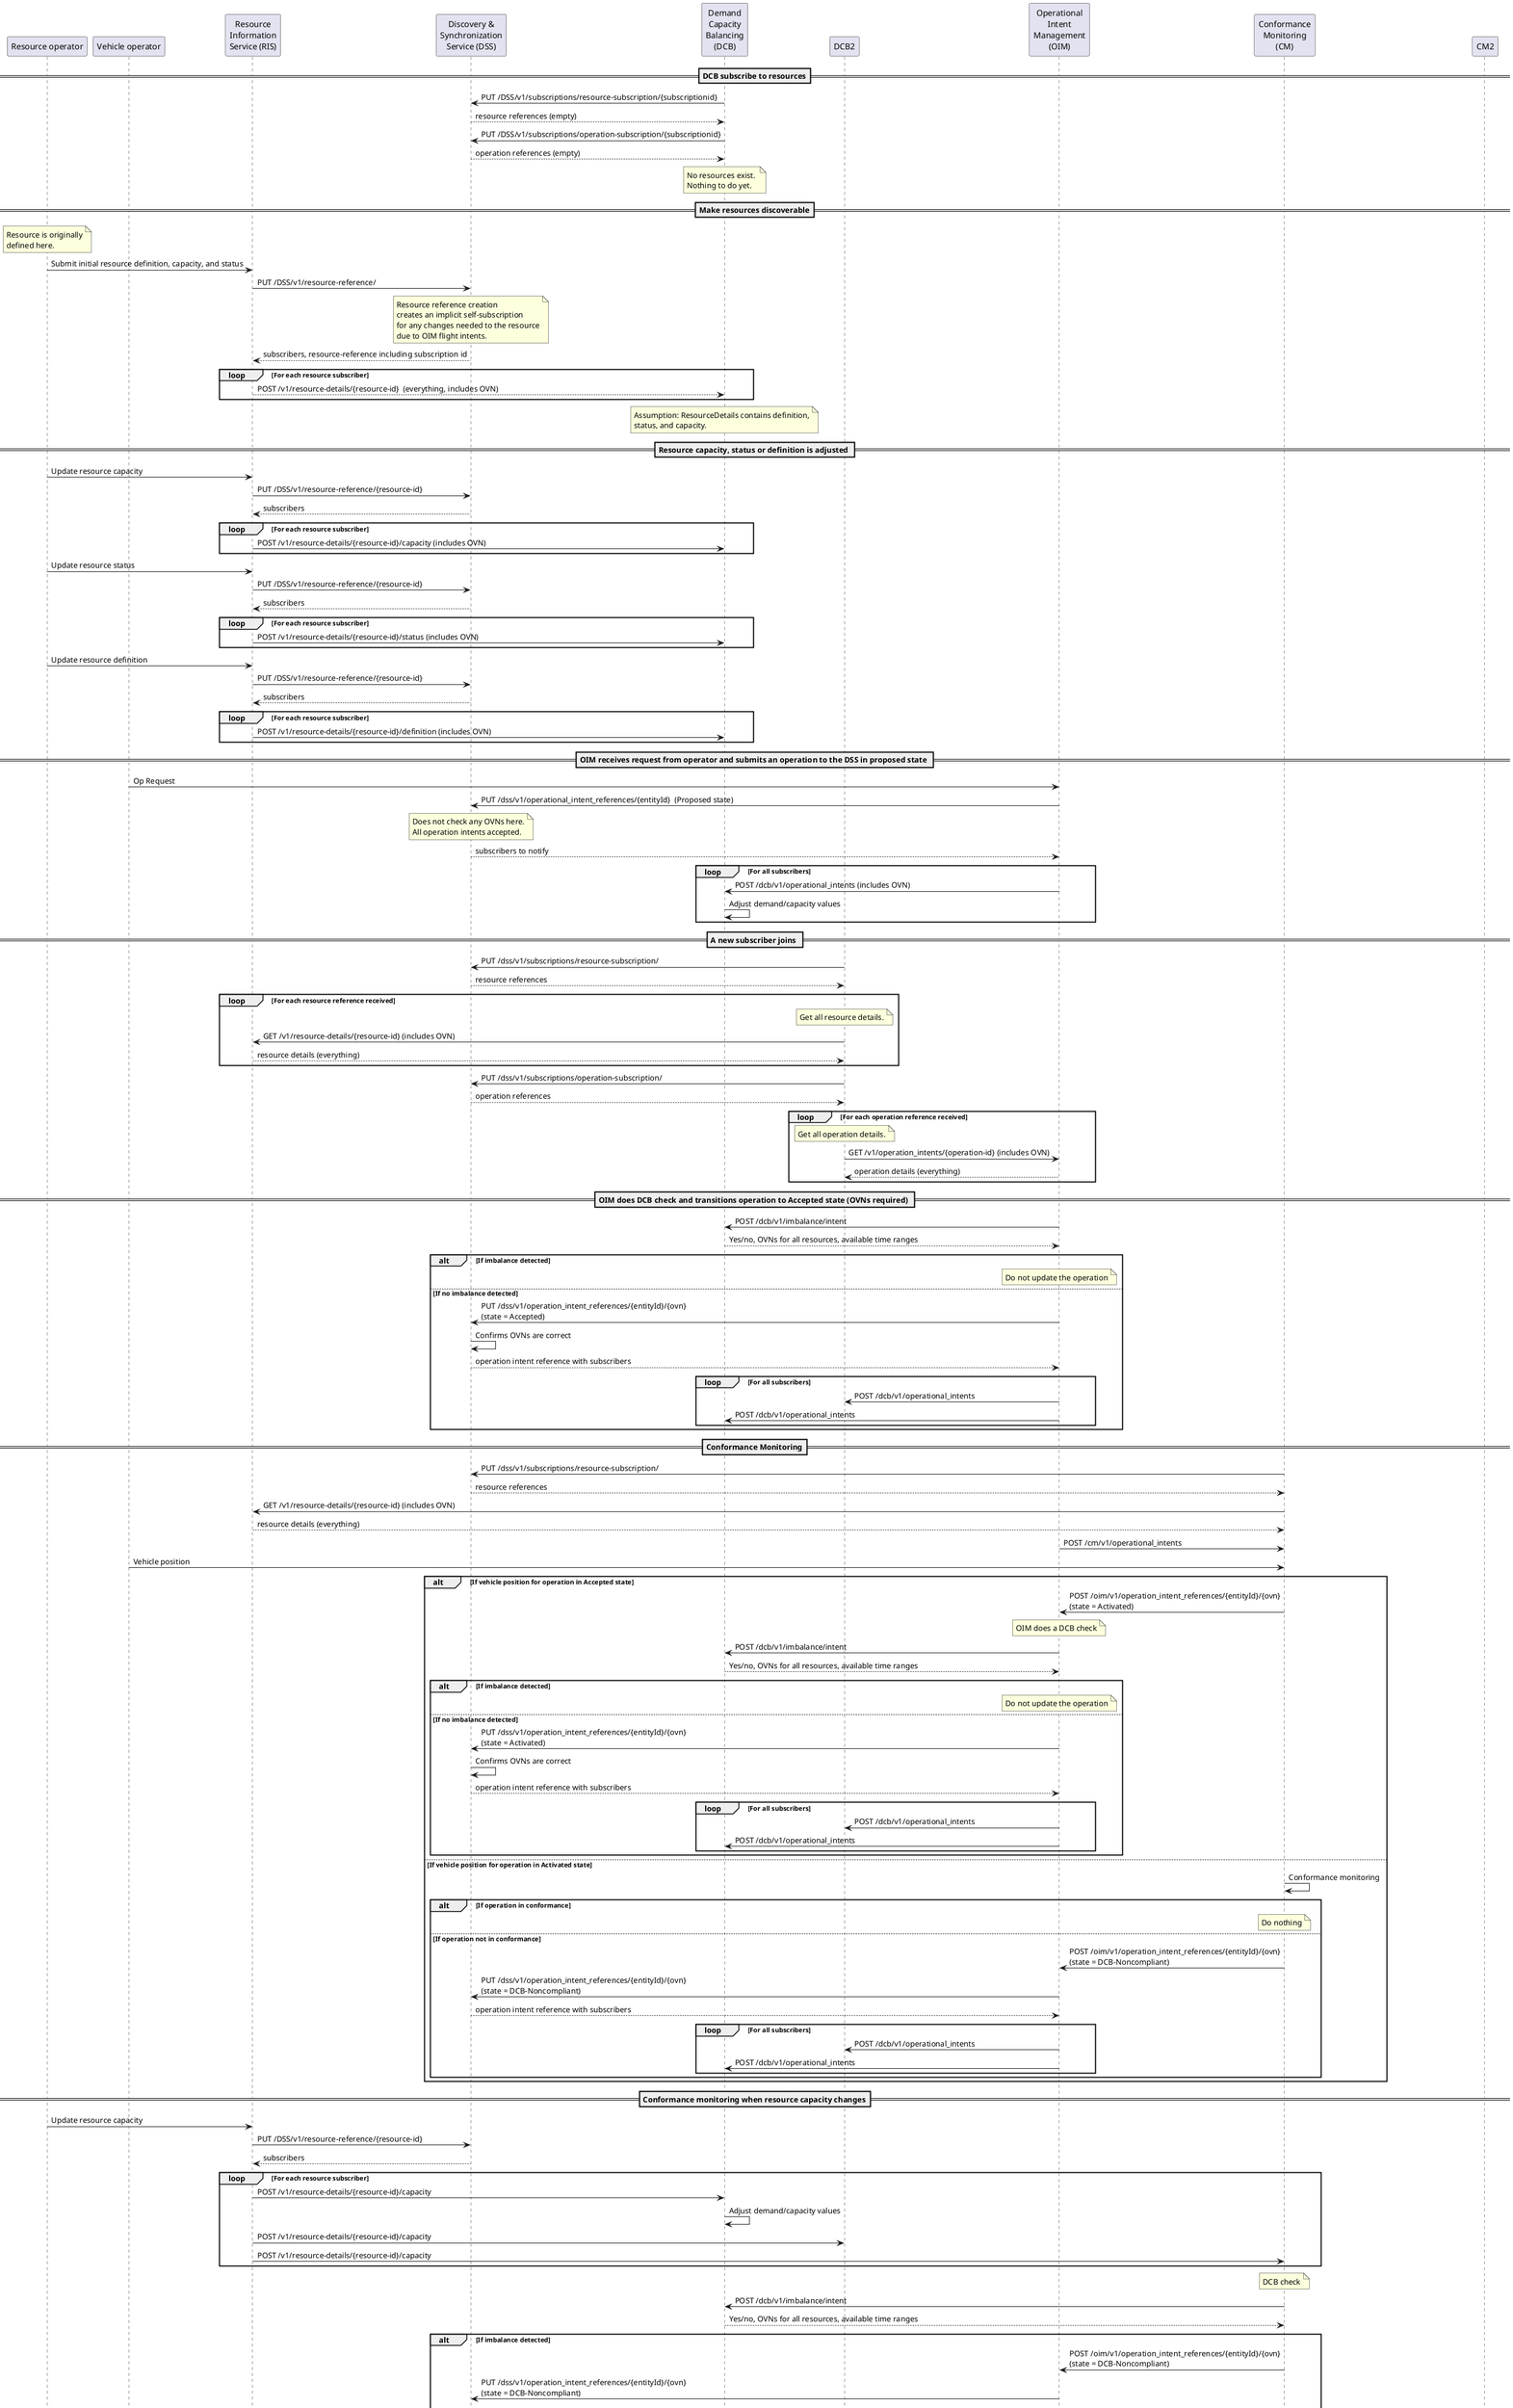 @startuml
participant "Resource operator" as RO
participant "Vehicle operator" as op
participant "Resource\nInformation\nService (RIS)" as RIS
participant "Discovery &\nSynchronization\nService (DSS)" as DSS
participant "Demand\nCapacity\nBalancing\n(DCB)" as DCB
participant "DCB2" as DCB2
participant "Operational\nIntent\nManagement\n(OIM)" as OIM
participant "Conformance\nMonitoring\n(CM)" as CM
participant "CM2" as CM2

==DCB subscribe to resources==
DCB -> DSS: PUT /DSS/v1/subscriptions/resource-subscription/{subscriptionid}
DCB <-- DSS: resource references (empty)

DCB -> DSS: PUT /DSS/v1/subscriptions/operation-subscription/{subscriptionid}
DCB <-- DSS: operation references (empty)

note over DCB
No resources exist. 
Nothing to do yet. 
end note

==Make resources discoverable==
note over RO
Resource is originally
defined here.
end note 
RO -> RIS: Submit initial resource definition, capacity, and status
RIS -> DSS: PUT /DSS/v1/resource-reference/
note over DSS
Resource reference creation
creates an implicit self-subscription
for any changes needed to the resource
due to OIM flight intents.
end note
DSS --> RIS: subscribers, resource-reference including subscription id
loop For each resource subscriber
    DCB <-- RIS: POST /v1/resource-details/{resource-id}  (everything, includes OVN)
end
note over DCB
Assumption: ResourceDetails contains definition,
status, and capacity. 
end note

== Resource capacity, status or definition is adjusted ==
RO -> RIS: Update resource capacity
RIS -> DSS: PUT /DSS/v1/resource-reference/{resource-id}
RIS <-- DSS: subscribers
loop For each resource subscriber
    RIS -> DCB: POST /v1/resource-details/{resource-id}/capacity (includes OVN)
end

RO -> RIS: Update resource status
RIS -> DSS: PUT /DSS/v1/resource-reference/{resource-id}
RIS <-- DSS: subscribers
loop For each resource subscriber
    RIS -> DCB: POST /v1/resource-details/{resource-id}/status (includes OVN)
end

RO -> RIS: Update resource definition
RIS -> DSS: PUT /DSS/v1/resource-reference/{resource-id}
RIS <-- DSS: subscribers
loop For each resource subscriber
    RIS -> DCB: POST /v1/resource-details/{resource-id}/definition (includes OVN)
end

== OIM receives request from operator and submits an operation to the DSS in proposed state == 
op -> OIM: Op Request
OIM -> DSS: PUT /dss/v1/operational_intent_references/{entityId}  (Proposed state)
note over DSS
Does not check any OVNs here.
All operation intents accepted.
end note
OIM <-- DSS: subscribers to notify
loop For all subscribers
    OIM -> DCB: POST /dcb/v1/operational_intents (includes OVN)
    DCB -> DCB: Adjust demand/capacity values
end

== A new subscriber joins == 
DCB2 -> DSS: PUT /dss/v1/subscriptions/resource-subscription/
DCB2 <-- DSS: resource references
loop For each resource reference received
    note over DCB2
    Get all resource details.
    end note
    DCB2 -> RIS: GET /v1/resource-details/{resource-id} (includes OVN)
    DCB2 <-- RIS: resource details (everything)
end
DCB2 -> DSS: PUT /dss/v1/subscriptions/operation-subscription/
DCB2 <-- DSS: operation references
loop For each operation reference received
    note over DCB2
    Get all operation details.
    end note
    DCB2 -> OIM: GET /v1/operation_intents/{operation-id} (includes OVN)
    DCB2 <-- OIM: operation details (everything)
end

== OIM does DCB check and transitions operation to Accepted state (OVNs required) ==
OIM -> DCB: POST /dcb/v1/imbalance/intent
OIM <-- DCB: Yes/no, OVNs for all resources, available time ranges

alt If imbalance detected
    note over OIM: Do not update the operation
else If no imbalance detected
    OIM -> DSS: PUT /dss/v1/operation_intent_references/{entityId}/{ovn}\n(state = Accepted)
    DSS -> DSS: Confirms OVNs are correct
    OIM <-- DSS: operation intent reference with subscribers
    loop For all subscribers
        OIM -> DCB2: POST /dcb/v1/operational_intents
        OIM -> DCB: POST /dcb/v1/operational_intents
    end
end

==Conformance Monitoring==
CM -> DSS: PUT /dss/v1/subscriptions/resource-subscription/
CM <-- DSS: resource references
CM -> RIS: GET /v1/resource-details/{resource-id} (includes OVN)
CM <-- RIS: resource details (everything)
OIM -> CM: POST /cm/v1/operational_intents
'CM -> DSS: PUT /dss/v1/subscriptions/operation-subscription/
'CM <-- DSS: operation references

op -> CM: Vehicle position
alt If vehicle position for operation in Accepted state
    CM -> OIM: POST /oim/v1/operation_intent_references/{entityId}/{ovn}\n(state = Activated)
    note over OIM: OIM does a DCB check
    OIM -> DCB: POST /dcb/v1/imbalance/intent
    OIM <-- DCB: Yes/no, OVNs for all resources, available time ranges

    alt If imbalance detected
        note over OIM: Do not update the operation
    else If no imbalance detected
        OIM -> DSS: PUT /dss/v1/operation_intent_references/{entityId}/{ovn}\n(state = Activated)
        DSS -> DSS: Confirms OVNs are correct
        OIM <-- DSS: operation intent reference with subscribers
        loop For all subscribers
            OIM -> DCB2: POST /dcb/v1/operational_intents
            OIM -> DCB: POST /dcb/v1/operational_intents
        end
    end 
else If vehicle position for operation in Activated state
    CM -> CM: Conformance monitoring
    alt If operation in conformance
        note over CM: Do nothing
    else If operation not in conformance
        CM -> OIM: POST /oim/v1/operation_intent_references/{entityId}/{ovn}\n(state = DCB-Noncompliant)
        OIM -> DSS: PUT /dss/v1/operation_intent_references/{entityId}/{ovn}\n(state = DCB-Noncompliant)
        OIM <-- DSS: operation intent reference with subscribers
        loop For all subscribers
            OIM -> DCB2: POST /dcb/v1/operational_intents
            OIM -> DCB: POST /dcb/v1/operational_intents
        end
    end
end

==Conformance monitoring when resource capacity changes==
RO -> RIS: Update resource capacity
RIS -> DSS: PUT /DSS/v1/resource-reference/{resource-id}
RIS <-- DSS: subscribers
loop For each resource subscriber
    RIS -> DCB: POST /v1/resource-details/{resource-id}/capacity
    DCB -> DCB: Adjust demand/capacity values
    RIS -> DCB2: POST /v1/resource-details/{resource-id}/capacity
    RIS -> CM: POST /v1/resource-details/{resource-id}/capacity
end
note over CM: DCB check
CM -> DCB: POST /dcb/v1/imbalance/intent
CM <-- DCB: Yes/no, OVNs for all resources, available time ranges

alt If imbalance detected
    CM -> OIM: POST /oim/v1/operation_intent_references/{entityId}/{ovn}\n(state = DCB-Noncompliant)
    OIM -> DSS: PUT /dss/v1/operation_intent_references/{entityId}/{ovn}\n(state = DCB-Noncompliant)
    OIM <-- DSS: operation intent reference with subscribers
    loop For all subscribers
        OIM -> DCB2: POST /dcb/v1/operational_intents
        OIM -> DCB: POST /dcb/v1/operational_intents
    end
else If no imbalance detected
    note over CM: do nothing
end 

==Position Sharing==
loop 
    CM2 -> CM: GET /cm/v1/operational_intents/{entityid}/telemetry
    CM2 <-- CM: telemetry
end
@enduml
